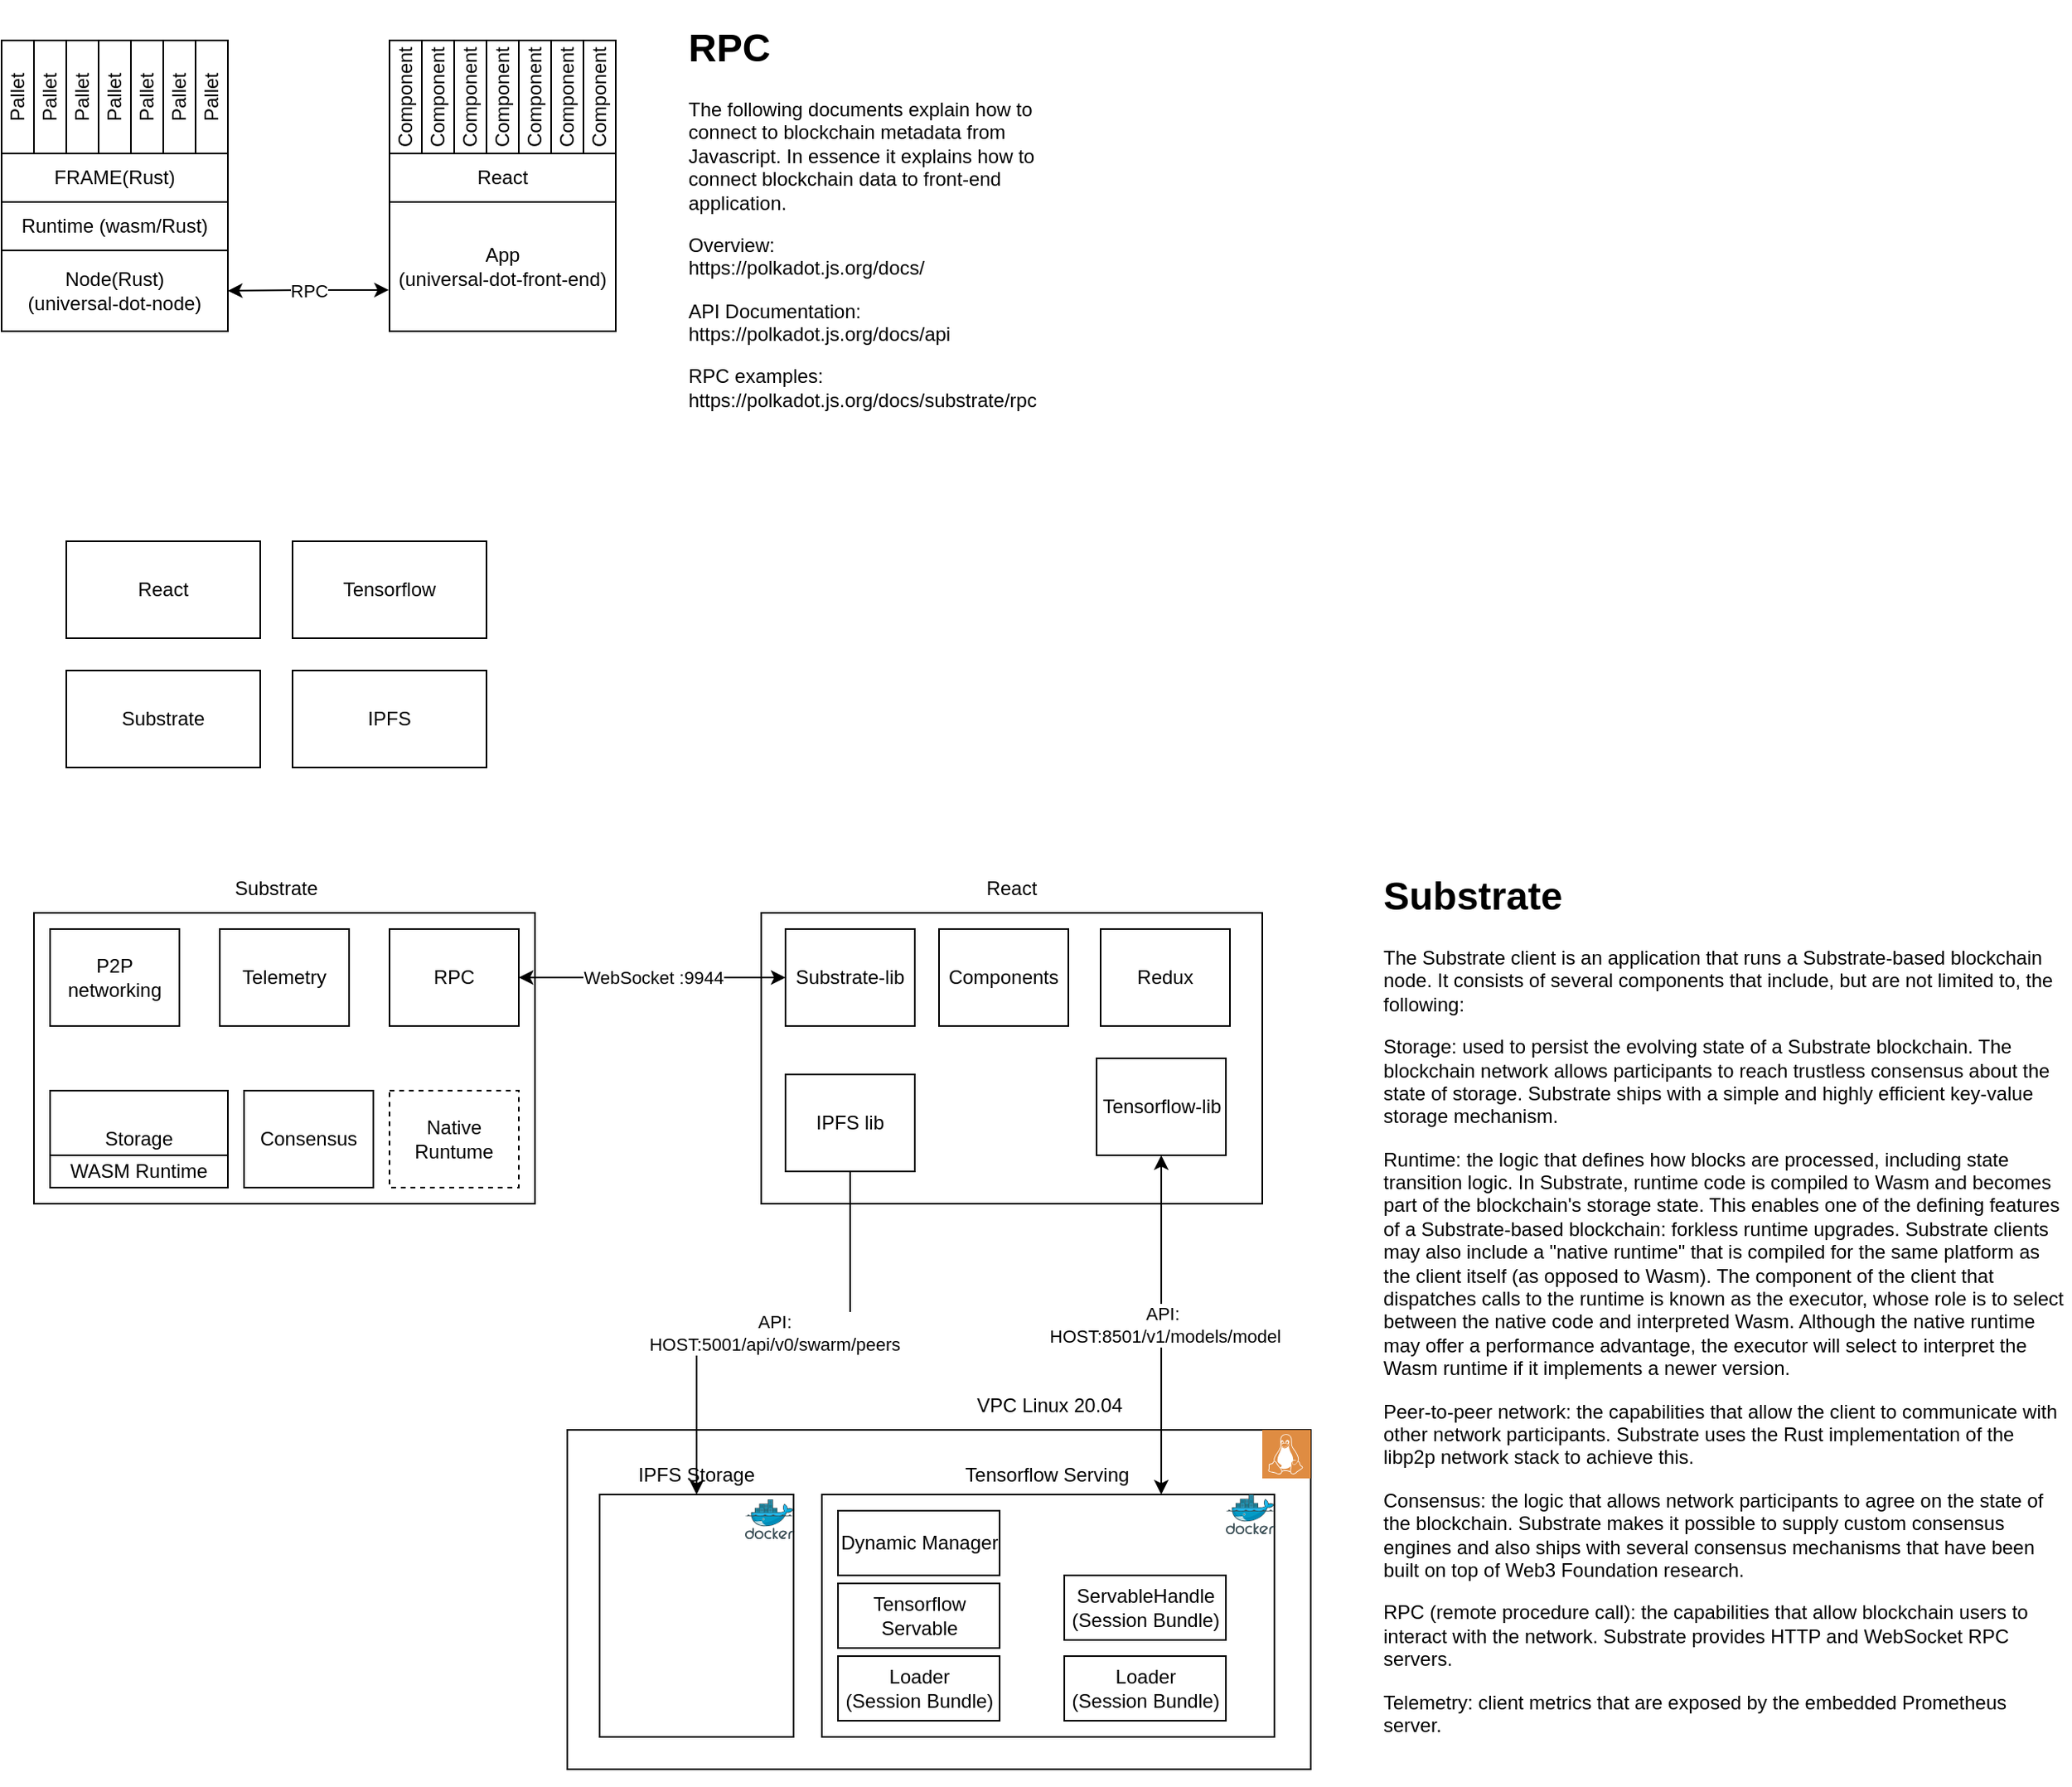 <mxfile version="19.0.3" type="github">
  <diagram id="XYSDUHxa8FnNzhFP22NK" name="Page-1">
    <mxGraphModel dx="2273" dy="684" grid="1" gridSize="10" guides="1" tooltips="1" connect="1" arrows="1" fold="1" page="1" pageScale="1" pageWidth="850" pageHeight="1100" math="0" shadow="0">
      <root>
        <mxCell id="0" />
        <mxCell id="1" parent="0" />
        <mxCell id="D2MN3MBzmZI97LFbt5y6-1" value="Runtime (wasm/Rust)" style="rounded=0;whiteSpace=wrap;html=1;" parent="1" vertex="1">
          <mxGeometry x="-730" y="290" width="140" height="30" as="geometry" />
        </mxCell>
        <mxCell id="D2MN3MBzmZI97LFbt5y6-2" value="Pallet" style="rounded=0;whiteSpace=wrap;html=1;horizontal=0;" parent="1" vertex="1">
          <mxGeometry x="-730" y="190" width="20" height="70" as="geometry" />
        </mxCell>
        <mxCell id="D2MN3MBzmZI97LFbt5y6-3" value="FRAME(Rust)" style="rounded=0;whiteSpace=wrap;html=1;" parent="1" vertex="1">
          <mxGeometry x="-730" y="260" width="140" height="30" as="geometry" />
        </mxCell>
        <mxCell id="D2MN3MBzmZI97LFbt5y6-4" value="RPC" style="edgeStyle=orthogonalEdgeStyle;rounded=0;orthogonalLoop=1;jettySize=auto;html=1;exitX=-0.003;exitY=0.681;exitDx=0;exitDy=0;startArrow=classic;startFill=1;exitPerimeter=0;" parent="1" source="D2MN3MBzmZI97LFbt5y6-5" target="D2MN3MBzmZI97LFbt5y6-9" edge="1">
          <mxGeometry relative="1" as="geometry" />
        </mxCell>
        <mxCell id="D2MN3MBzmZI97LFbt5y6-5" value="App&lt;br&gt;(universal-dot-front-end)" style="rounded=0;whiteSpace=wrap;html=1;" parent="1" vertex="1">
          <mxGeometry x="-490" y="290" width="140" height="80" as="geometry" />
        </mxCell>
        <mxCell id="D2MN3MBzmZI97LFbt5y6-6" value="React" style="rounded=0;whiteSpace=wrap;html=1;" parent="1" vertex="1">
          <mxGeometry x="-490" y="260" width="140" height="30" as="geometry" />
        </mxCell>
        <mxCell id="D2MN3MBzmZI97LFbt5y6-7" value="Component" style="rounded=0;whiteSpace=wrap;html=1;horizontal=0;" parent="1" vertex="1">
          <mxGeometry x="-490" y="190" width="20" height="70" as="geometry" />
        </mxCell>
        <mxCell id="D2MN3MBzmZI97LFbt5y6-8" value="&lt;h1&gt;RPC&lt;/h1&gt;&lt;p&gt;The following documents explain how to connect to blockchain metadata from Javascript. In essence it explains how to connect blockchain data to front-end application.&lt;/p&gt;&lt;p&gt;Overview:&lt;br&gt;https://polkadot.js.org/docs/&lt;/p&gt;&lt;p&gt;API Documentation:&amp;nbsp;&lt;br&gt;https://polkadot.js.org/docs/api&lt;br&gt;&lt;/p&gt;&lt;p&gt;RPC examples:&lt;br&gt;https://polkadot.js.org/docs/substrate/rpc&lt;br&gt;&lt;/p&gt;" style="text;html=1;strokeColor=none;fillColor=none;spacing=5;spacingTop=-20;whiteSpace=wrap;overflow=hidden;rounded=0;" parent="1" vertex="1">
          <mxGeometry x="-310" y="175" width="240" height="260" as="geometry" />
        </mxCell>
        <mxCell id="D2MN3MBzmZI97LFbt5y6-9" value="Node(Rust)&lt;br&gt;(universal-dot-node)" style="rounded=0;whiteSpace=wrap;html=1;" parent="1" vertex="1">
          <mxGeometry x="-730" y="320" width="140" height="50" as="geometry" />
        </mxCell>
        <mxCell id="D2MN3MBzmZI97LFbt5y6-10" value="Pallet" style="rounded=0;whiteSpace=wrap;html=1;horizontal=0;" parent="1" vertex="1">
          <mxGeometry x="-690" y="190" width="20" height="70" as="geometry" />
        </mxCell>
        <mxCell id="D2MN3MBzmZI97LFbt5y6-11" value="Pallet" style="rounded=0;whiteSpace=wrap;html=1;horizontal=0;" parent="1" vertex="1">
          <mxGeometry x="-670" y="190" width="20" height="70" as="geometry" />
        </mxCell>
        <mxCell id="D2MN3MBzmZI97LFbt5y6-12" value="Pallet" style="rounded=0;whiteSpace=wrap;html=1;horizontal=0;" parent="1" vertex="1">
          <mxGeometry x="-650" y="190" width="20" height="70" as="geometry" />
        </mxCell>
        <mxCell id="D2MN3MBzmZI97LFbt5y6-13" value="Pallet" style="rounded=0;whiteSpace=wrap;html=1;horizontal=0;" parent="1" vertex="1">
          <mxGeometry x="-630" y="190" width="20" height="70" as="geometry" />
        </mxCell>
        <mxCell id="D2MN3MBzmZI97LFbt5y6-14" value="Pallet" style="rounded=0;whiteSpace=wrap;html=1;horizontal=0;" parent="1" vertex="1">
          <mxGeometry x="-610" y="190" width="20" height="70" as="geometry" />
        </mxCell>
        <mxCell id="D2MN3MBzmZI97LFbt5y6-15" value="Pallet" style="rounded=0;whiteSpace=wrap;html=1;horizontal=0;" parent="1" vertex="1">
          <mxGeometry x="-710" y="190" width="20" height="70" as="geometry" />
        </mxCell>
        <mxCell id="D2MN3MBzmZI97LFbt5y6-16" value="Component" style="rounded=0;whiteSpace=wrap;html=1;horizontal=0;" parent="1" vertex="1">
          <mxGeometry x="-430" y="190" width="20" height="70" as="geometry" />
        </mxCell>
        <mxCell id="D2MN3MBzmZI97LFbt5y6-17" value="Component" style="rounded=0;whiteSpace=wrap;html=1;horizontal=0;" parent="1" vertex="1">
          <mxGeometry x="-410" y="190" width="20" height="70" as="geometry" />
        </mxCell>
        <mxCell id="D2MN3MBzmZI97LFbt5y6-18" value="Component" style="rounded=0;whiteSpace=wrap;html=1;horizontal=0;" parent="1" vertex="1">
          <mxGeometry x="-390" y="190" width="20" height="70" as="geometry" />
        </mxCell>
        <mxCell id="D2MN3MBzmZI97LFbt5y6-19" value="Component" style="rounded=0;whiteSpace=wrap;html=1;horizontal=0;" parent="1" vertex="1">
          <mxGeometry x="-370" y="190" width="20" height="70" as="geometry" />
        </mxCell>
        <mxCell id="D2MN3MBzmZI97LFbt5y6-20" value="Component" style="rounded=0;whiteSpace=wrap;html=1;horizontal=0;" parent="1" vertex="1">
          <mxGeometry x="-450" y="190" width="20" height="70" as="geometry" />
        </mxCell>
        <mxCell id="D2MN3MBzmZI97LFbt5y6-21" value="Component" style="rounded=0;whiteSpace=wrap;html=1;horizontal=0;" parent="1" vertex="1">
          <mxGeometry x="-470" y="190" width="20" height="70" as="geometry" />
        </mxCell>
        <mxCell id="xSVX6aapulrCaZrCg8h8-2" value="React" style="rounded=0;whiteSpace=wrap;html=1;" parent="1" vertex="1">
          <mxGeometry x="-690" y="500" width="120" height="60" as="geometry" />
        </mxCell>
        <mxCell id="xSVX6aapulrCaZrCg8h8-3" value="Tensorflow" style="rounded=0;whiteSpace=wrap;html=1;" parent="1" vertex="1">
          <mxGeometry x="-550" y="500" width="120" height="60" as="geometry" />
        </mxCell>
        <mxCell id="xSVX6aapulrCaZrCg8h8-4" value="IPFS" style="rounded=0;whiteSpace=wrap;html=1;" parent="1" vertex="1">
          <mxGeometry x="-550" y="580" width="120" height="60" as="geometry" />
        </mxCell>
        <mxCell id="xSVX6aapulrCaZrCg8h8-5" value="Substrate" style="rounded=0;whiteSpace=wrap;html=1;" parent="1" vertex="1">
          <mxGeometry x="-690" y="580" width="120" height="60" as="geometry" />
        </mxCell>
        <mxCell id="xSVX6aapulrCaZrCg8h8-6" value="" style="rounded=0;whiteSpace=wrap;html=1;" parent="1" vertex="1">
          <mxGeometry x="-710" y="730" width="310" height="180" as="geometry" />
        </mxCell>
        <mxCell id="xSVX6aapulrCaZrCg8h8-7" value="Substrate" style="text;html=1;strokeColor=none;fillColor=none;align=center;verticalAlign=middle;whiteSpace=wrap;rounded=0;" parent="1" vertex="1">
          <mxGeometry x="-590" y="700" width="60" height="30" as="geometry" />
        </mxCell>
        <mxCell id="xSVX6aapulrCaZrCg8h8-8" value="Storage" style="rounded=0;whiteSpace=wrap;html=1;" parent="1" vertex="1">
          <mxGeometry x="-700" y="840" width="110" height="60" as="geometry" />
        </mxCell>
        <mxCell id="xSVX6aapulrCaZrCg8h8-9" value="WASM Runtime" style="rounded=0;whiteSpace=wrap;html=1;" parent="1" vertex="1">
          <mxGeometry x="-700" y="880" width="110" height="20" as="geometry" />
        </mxCell>
        <mxCell id="xSVX6aapulrCaZrCg8h8-10" value="Consensus" style="rounded=0;whiteSpace=wrap;html=1;" parent="1" vertex="1">
          <mxGeometry x="-580" y="840" width="80" height="60" as="geometry" />
        </mxCell>
        <mxCell id="xSVX6aapulrCaZrCg8h8-11" value="P2P networking" style="rounded=0;whiteSpace=wrap;html=1;" parent="1" vertex="1">
          <mxGeometry x="-700" y="740" width="80" height="60" as="geometry" />
        </mxCell>
        <mxCell id="xSVX6aapulrCaZrCg8h8-12" value="RPC" style="rounded=0;whiteSpace=wrap;html=1;" parent="1" vertex="1">
          <mxGeometry x="-490" y="740" width="80" height="60" as="geometry" />
        </mxCell>
        <mxCell id="xSVX6aapulrCaZrCg8h8-13" value="Telemetry" style="rounded=0;whiteSpace=wrap;html=1;" parent="1" vertex="1">
          <mxGeometry x="-595" y="740" width="80" height="60" as="geometry" />
        </mxCell>
        <mxCell id="xSVX6aapulrCaZrCg8h8-14" value="Native Runtume" style="rounded=0;whiteSpace=wrap;html=1;dashed=1;" parent="1" vertex="1">
          <mxGeometry x="-490" y="840" width="80" height="60" as="geometry" />
        </mxCell>
        <mxCell id="xSVX6aapulrCaZrCg8h8-15" value="&lt;h1&gt;Substrate&lt;/h1&gt;&lt;p&gt;The Substrate client is an application that runs a Substrate-based blockchain node. It consists of several components that include, but are not limited to, the following:&amp;nbsp;&lt;/p&gt;&lt;p&gt;Storage: used to persist the evolving state of a Substrate blockchain. The blockchain network allows participants to reach trustless consensus about the state of storage. Substrate ships with a simple and highly efficient key-value storage mechanism.&amp;nbsp;&lt;/p&gt;&lt;p&gt;Runtime: the logic that defines how blocks are processed, including state transition logic. In Substrate, runtime code is compiled to Wasm and becomes part of the blockchain&#39;s storage state. This enables one of the defining features of a Substrate-based blockchain: forkless runtime upgrades. Substrate clients may also include a &quot;native runtime&quot; that is compiled for the same platform as the client itself (as opposed to Wasm). The component of the client that dispatches calls to the runtime is known as the executor, whose role is to select between the native code and interpreted Wasm. Although the native runtime may offer a performance advantage, the executor will select to interpret the Wasm runtime if it implements a newer version.&amp;nbsp;&lt;/p&gt;&lt;p&gt;Peer-to-peer network: the capabilities that allow the client to communicate with other network participants. Substrate uses the Rust implementation of the libp2p network stack to achieve this.&amp;nbsp;&lt;/p&gt;&lt;p&gt;Consensus: the logic that allows network participants to agree on the state of the blockchain. Substrate makes it possible to supply custom consensus engines and also ships with several consensus mechanisms that have been built on top of Web3 Foundation research.&lt;/p&gt;&lt;p&gt;RPC (remote procedure call): the capabilities that allow blockchain users to interact with the network. Substrate provides HTTP and WebSocket RPC servers.&amp;nbsp;&lt;/p&gt;&lt;p&gt;Telemetry: client metrics that are exposed by the embedded Prometheus server.&lt;/p&gt;" style="text;html=1;strokeColor=none;fillColor=none;spacing=5;spacingTop=-20;whiteSpace=wrap;overflow=hidden;rounded=0;dashed=1;" parent="1" vertex="1">
          <mxGeometry x="120" y="700" width="430" height="570" as="geometry" />
        </mxCell>
        <mxCell id="xSVX6aapulrCaZrCg8h8-16" value="" style="rounded=0;whiteSpace=wrap;html=1;" parent="1" vertex="1">
          <mxGeometry x="-260" y="730" width="310" height="180" as="geometry" />
        </mxCell>
        <mxCell id="xSVX6aapulrCaZrCg8h8-17" value="React" style="text;html=1;strokeColor=none;fillColor=none;align=center;verticalAlign=middle;whiteSpace=wrap;rounded=0;" parent="1" vertex="1">
          <mxGeometry x="-135" y="700" width="60" height="30" as="geometry" />
        </mxCell>
        <mxCell id="xSVX6aapulrCaZrCg8h8-20" value="Substrate-lib" style="rounded=0;whiteSpace=wrap;html=1;" parent="1" vertex="1">
          <mxGeometry x="-245" y="740" width="80" height="60" as="geometry" />
        </mxCell>
        <mxCell id="xSVX6aapulrCaZrCg8h8-21" value="Components" style="rounded=0;whiteSpace=wrap;html=1;" parent="1" vertex="1">
          <mxGeometry x="-150" y="740" width="80" height="60" as="geometry" />
        </mxCell>
        <mxCell id="xSVX6aapulrCaZrCg8h8-22" value="Redux" style="rounded=0;whiteSpace=wrap;html=1;" parent="1" vertex="1">
          <mxGeometry x="-50" y="740" width="80" height="60" as="geometry" />
        </mxCell>
        <mxCell id="xSVX6aapulrCaZrCg8h8-19" value="WebSocket :9944" style="edgeStyle=orthogonalEdgeStyle;rounded=0;orthogonalLoop=1;jettySize=auto;html=1;entryX=0;entryY=0.5;entryDx=0;entryDy=0;startArrow=classic;startFill=1;" parent="1" source="xSVX6aapulrCaZrCg8h8-12" target="xSVX6aapulrCaZrCg8h8-20" edge="1">
          <mxGeometry relative="1" as="geometry" />
        </mxCell>
        <mxCell id="xSVX6aapulrCaZrCg8h8-25" value="VPC Linux 20.04" style="text;html=1;strokeColor=none;fillColor=none;align=center;verticalAlign=middle;whiteSpace=wrap;rounded=0;" parent="1" vertex="1">
          <mxGeometry x="-130.62" y="1020" width="98.75" height="30" as="geometry" />
        </mxCell>
        <mxCell id="xSVX6aapulrCaZrCg8h8-26" value="" style="rounded=0;whiteSpace=wrap;html=1;" parent="1" vertex="1">
          <mxGeometry x="-380" y="1050" width="460" height="210" as="geometry" />
        </mxCell>
        <mxCell id="xSVX6aapulrCaZrCg8h8-27" value="" style="sketch=0;pointerEvents=1;shadow=0;dashed=0;html=1;strokeColor=none;fillColor=#DF8C42;labelPosition=center;verticalLabelPosition=bottom;verticalAlign=top;align=center;outlineConnect=0;shape=mxgraph.veeam2.linux;" parent="1" vertex="1">
          <mxGeometry x="50" y="1050" width="30" height="30" as="geometry" />
        </mxCell>
        <mxCell id="xSVX6aapulrCaZrCg8h8-28" value="" style="rounded=0;whiteSpace=wrap;html=1;" parent="1" vertex="1">
          <mxGeometry x="-222.5" y="1090" width="280" height="150" as="geometry" />
        </mxCell>
        <mxCell id="xSVX6aapulrCaZrCg8h8-29" value="" style="sketch=0;aspect=fixed;html=1;points=[];align=center;image;fontSize=12;image=img/lib/mscae/Docker.svg;" parent="1" vertex="1">
          <mxGeometry x="27.5" y="1090" width="30" height="24.6" as="geometry" />
        </mxCell>
        <mxCell id="xSVX6aapulrCaZrCg8h8-30" value="Tensorflow Servable" style="rounded=0;whiteSpace=wrap;html=1;" parent="1" vertex="1">
          <mxGeometry x="-212.5" y="1145" width="100" height="40" as="geometry" />
        </mxCell>
        <mxCell id="xSVX6aapulrCaZrCg8h8-31" value="Loader &lt;br&gt;(Session Bundle)" style="rounded=0;whiteSpace=wrap;html=1;" parent="1" vertex="1">
          <mxGeometry x="-212.5" y="1190" width="100" height="40" as="geometry" />
        </mxCell>
        <mxCell id="xSVX6aapulrCaZrCg8h8-32" value="Loader &lt;br&gt;(Session Bundle)" style="rounded=0;whiteSpace=wrap;html=1;" parent="1" vertex="1">
          <mxGeometry x="-72.5" y="1190" width="100" height="40" as="geometry" />
        </mxCell>
        <mxCell id="xSVX6aapulrCaZrCg8h8-33" value="Dynamic Manager" style="rounded=0;whiteSpace=wrap;html=1;" parent="1" vertex="1">
          <mxGeometry x="-212.5" y="1100" width="100" height="40" as="geometry" />
        </mxCell>
        <mxCell id="xSVX6aapulrCaZrCg8h8-34" value="ServableHandle&lt;br&gt;(Session Bundle)" style="rounded=0;whiteSpace=wrap;html=1;" parent="1" vertex="1">
          <mxGeometry x="-72.5" y="1140" width="100" height="40" as="geometry" />
        </mxCell>
        <mxCell id="xSVX6aapulrCaZrCg8h8-35" value="Tensorflow Serving" style="text;html=1;strokeColor=none;fillColor=none;align=center;verticalAlign=middle;whiteSpace=wrap;rounded=0;" parent="1" vertex="1">
          <mxGeometry x="-136.56" y="1063" width="108.13" height="30" as="geometry" />
        </mxCell>
        <mxCell id="xSVX6aapulrCaZrCg8h8-37" value="API:&lt;br&gt;&amp;nbsp;HOST:8501/v1/models/model" style="edgeStyle=orthogonalEdgeStyle;rounded=0;orthogonalLoop=1;jettySize=auto;html=1;entryX=0.75;entryY=0;entryDx=0;entryDy=0;startArrow=classic;startFill=1;" parent="1" source="xSVX6aapulrCaZrCg8h8-36" target="xSVX6aapulrCaZrCg8h8-28" edge="1">
          <mxGeometry relative="1" as="geometry" />
        </mxCell>
        <mxCell id="xSVX6aapulrCaZrCg8h8-36" value="Tensorflow-lib" style="rounded=0;whiteSpace=wrap;html=1;" parent="1" vertex="1">
          <mxGeometry x="-52.5" y="820" width="80" height="60" as="geometry" />
        </mxCell>
        <mxCell id="AW1sqsPbQIikMC94BWBc-1" value="" style="rounded=0;whiteSpace=wrap;html=1;" parent="1" vertex="1">
          <mxGeometry x="-360" y="1090" width="120" height="150" as="geometry" />
        </mxCell>
        <mxCell id="AW1sqsPbQIikMC94BWBc-2" value="IPFS Storage" style="text;html=1;strokeColor=none;fillColor=none;align=center;verticalAlign=middle;whiteSpace=wrap;rounded=0;" parent="1" vertex="1">
          <mxGeometry x="-354.07" y="1063" width="108.13" height="30" as="geometry" />
        </mxCell>
        <mxCell id="AW1sqsPbQIikMC94BWBc-3" value="" style="sketch=0;aspect=fixed;html=1;points=[];align=center;image;fontSize=12;image=img/lib/mscae/Docker.svg;" parent="1" vertex="1">
          <mxGeometry x="-270" y="1093" width="30" height="24.6" as="geometry" />
        </mxCell>
        <mxCell id="_uH6G0ha0ghdBE52zeUM-2" value="API:&lt;br&gt;HOST:5001/api/v0/swarm/peers" style="edgeStyle=orthogonalEdgeStyle;rounded=0;orthogonalLoop=1;jettySize=auto;html=1;" edge="1" parent="1" source="_uH6G0ha0ghdBE52zeUM-1" target="AW1sqsPbQIikMC94BWBc-1">
          <mxGeometry relative="1" as="geometry" />
        </mxCell>
        <mxCell id="_uH6G0ha0ghdBE52zeUM-1" value="IPFS lib" style="rounded=0;whiteSpace=wrap;html=1;" vertex="1" parent="1">
          <mxGeometry x="-245" y="830" width="80" height="60" as="geometry" />
        </mxCell>
      </root>
    </mxGraphModel>
  </diagram>
</mxfile>
